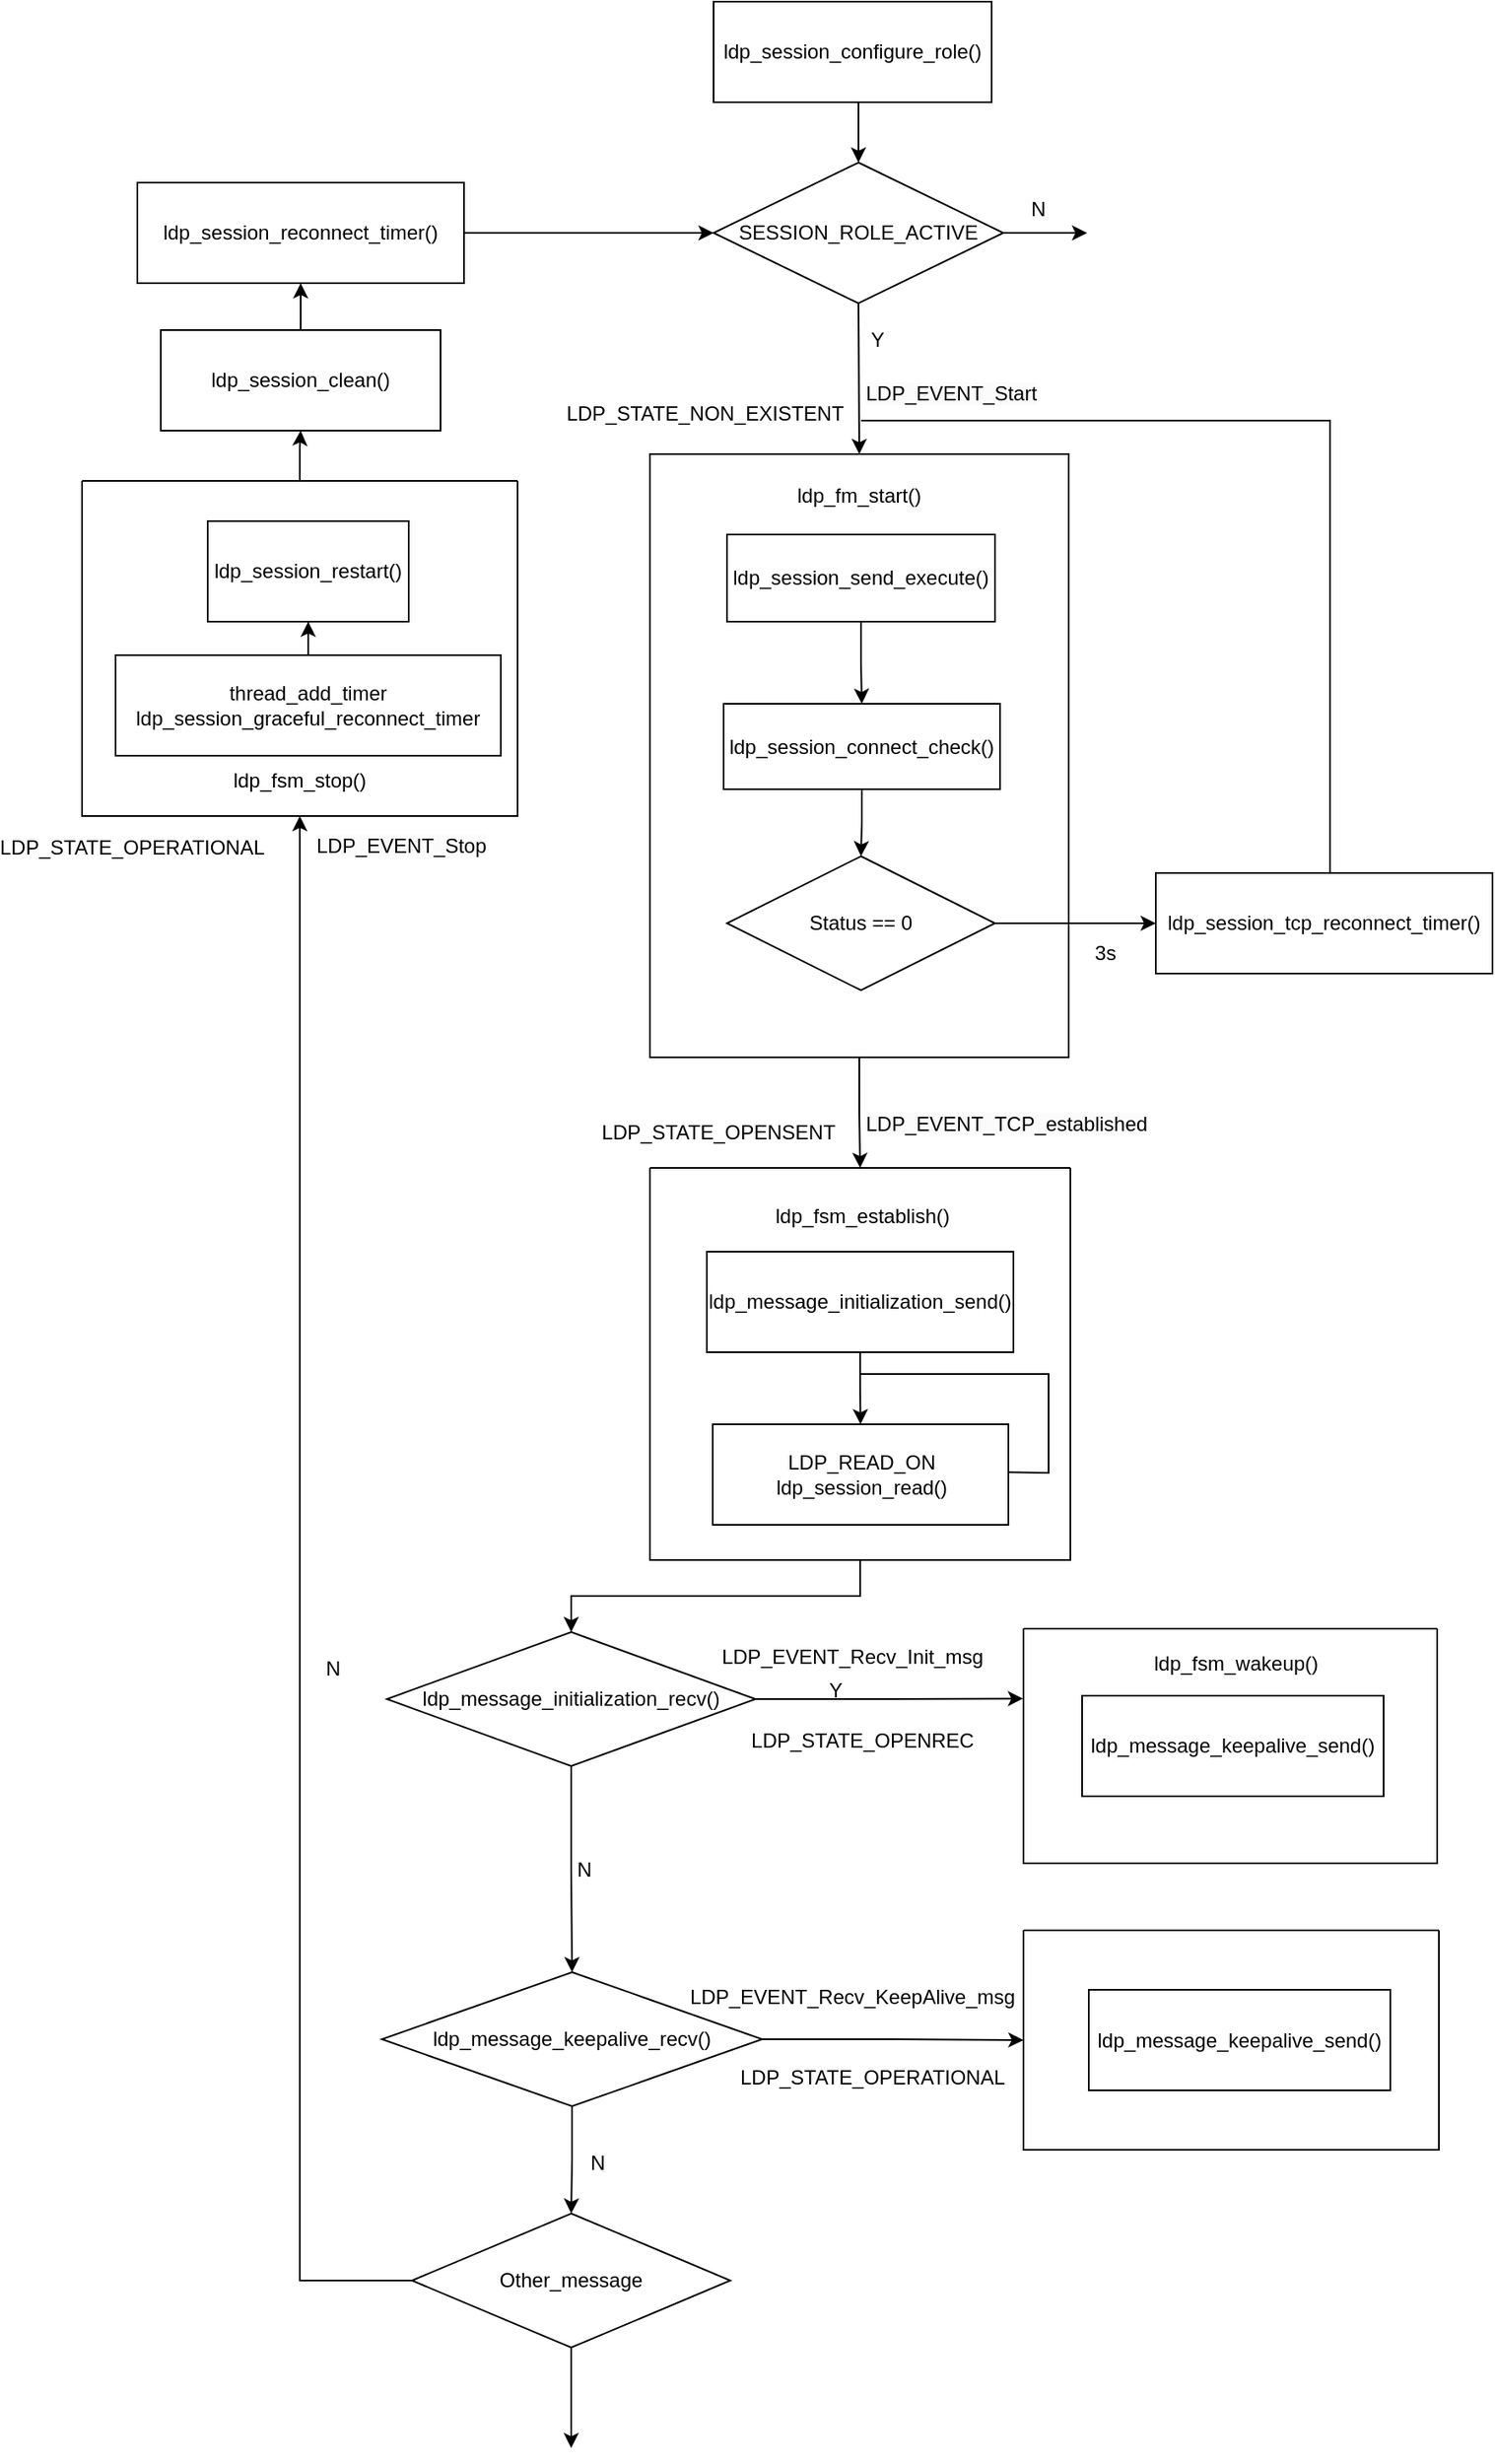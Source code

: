 <mxfile version="22.1.21" type="github">
  <diagram name="Trang-1" id="F_LR-eKWinX3yqfUgF5v">
    <mxGraphModel dx="2261" dy="790" grid="1" gridSize="10" guides="1" tooltips="1" connect="1" arrows="1" fold="1" page="1" pageScale="1" pageWidth="827" pageHeight="1169" math="0" shadow="0">
      <root>
        <mxCell id="0" />
        <mxCell id="1" parent="0" />
        <mxCell id="z58J_Z5wbcEAKjZErqBA-4" style="edgeStyle=orthogonalEdgeStyle;rounded=0;orthogonalLoop=1;jettySize=auto;html=1;exitX=0.5;exitY=1;exitDx=0;exitDy=0;entryX=0.5;entryY=0;entryDx=0;entryDy=0;" parent="1" source="z58J_Z5wbcEAKjZErqBA-2" target="z58J_Z5wbcEAKjZErqBA-3" edge="1">
          <mxGeometry relative="1" as="geometry" />
        </mxCell>
        <mxCell id="z58J_Z5wbcEAKjZErqBA-2" value="ldp_session_configure_role()" style="rounded=0;whiteSpace=wrap;html=1;" parent="1" vertex="1">
          <mxGeometry y="20" width="166" height="60" as="geometry" />
        </mxCell>
        <mxCell id="z58J_Z5wbcEAKjZErqBA-8" style="edgeStyle=orthogonalEdgeStyle;rounded=0;orthogonalLoop=1;jettySize=auto;html=1;entryX=0.5;entryY=0;entryDx=0;entryDy=0;" parent="1" target="z58J_Z5wbcEAKjZErqBA-13" edge="1">
          <mxGeometry relative="1" as="geometry">
            <mxPoint x="83" y="340" as="targetPoint" />
            <mxPoint x="86.5" y="200" as="sourcePoint" />
          </mxGeometry>
        </mxCell>
        <mxCell id="z58J_Z5wbcEAKjZErqBA-12" style="edgeStyle=orthogonalEdgeStyle;rounded=0;orthogonalLoop=1;jettySize=auto;html=1;exitX=1;exitY=0.5;exitDx=0;exitDy=0;" parent="1" source="z58J_Z5wbcEAKjZErqBA-3" edge="1">
          <mxGeometry relative="1" as="geometry">
            <mxPoint x="223" y="158" as="targetPoint" />
          </mxGeometry>
        </mxCell>
        <mxCell id="z58J_Z5wbcEAKjZErqBA-3" value="SESSION_ROLE_ACTIVE" style="rhombus;whiteSpace=wrap;html=1;" parent="1" vertex="1">
          <mxGeometry y="116" width="173" height="84" as="geometry" />
        </mxCell>
        <mxCell id="z58J_Z5wbcEAKjZErqBA-7" value="N" style="text;html=1;strokeColor=none;fillColor=none;align=center;verticalAlign=middle;whiteSpace=wrap;rounded=0;" parent="1" vertex="1">
          <mxGeometry x="164" y="129" width="60" height="30" as="geometry" />
        </mxCell>
        <mxCell id="z58J_Z5wbcEAKjZErqBA-9" value="Y" style="text;html=1;strokeColor=none;fillColor=none;align=center;verticalAlign=middle;whiteSpace=wrap;rounded=0;" parent="1" vertex="1">
          <mxGeometry x="68" y="207" width="60" height="30" as="geometry" />
        </mxCell>
        <mxCell id="z58J_Z5wbcEAKjZErqBA-47" style="edgeStyle=orthogonalEdgeStyle;rounded=0;orthogonalLoop=1;jettySize=auto;html=1;entryX=0.5;entryY=0;entryDx=0;entryDy=0;" parent="1" source="z58J_Z5wbcEAKjZErqBA-13" target="z58J_Z5wbcEAKjZErqBA-46" edge="1">
          <mxGeometry relative="1" as="geometry" />
        </mxCell>
        <mxCell id="z58J_Z5wbcEAKjZErqBA-13" value="" style="rounded=0;whiteSpace=wrap;html=1;" parent="1" vertex="1">
          <mxGeometry x="-38" y="290" width="250" height="360" as="geometry" />
        </mxCell>
        <mxCell id="z58J_Z5wbcEAKjZErqBA-16" value="&lt;span style=&quot;color: rgb(0, 0, 0); font-family: Helvetica; font-size: 12px; font-style: normal; font-variant-ligatures: normal; font-variant-caps: normal; font-weight: 400; letter-spacing: normal; orphans: 2; text-align: center; text-indent: 0px; text-transform: none; widows: 2; word-spacing: 0px; -webkit-text-stroke-width: 0px; background-color: rgb(251, 251, 251); text-decoration-thickness: initial; text-decoration-style: initial; text-decoration-color: initial; float: none; display: inline !important;&quot;&gt;LDP_EVENT_Start&lt;/span&gt;" style="text;whiteSpace=wrap;html=1;" parent="1" vertex="1">
          <mxGeometry x="89" y="240" width="140" height="40" as="geometry" />
        </mxCell>
        <mxCell id="z58J_Z5wbcEAKjZErqBA-21" value="" style="edgeStyle=orthogonalEdgeStyle;rounded=0;orthogonalLoop=1;jettySize=auto;html=1;" parent="1" source="z58J_Z5wbcEAKjZErqBA-19" target="z58J_Z5wbcEAKjZErqBA-20" edge="1">
          <mxGeometry relative="1" as="geometry" />
        </mxCell>
        <mxCell id="z58J_Z5wbcEAKjZErqBA-19" value="ldp_session_send_execute()" style="rounded=0;whiteSpace=wrap;html=1;" parent="1" vertex="1">
          <mxGeometry x="8" y="338" width="160" height="52" as="geometry" />
        </mxCell>
        <mxCell id="z58J_Z5wbcEAKjZErqBA-30" style="edgeStyle=orthogonalEdgeStyle;rounded=0;orthogonalLoop=1;jettySize=auto;html=1;" parent="1" source="z58J_Z5wbcEAKjZErqBA-20" target="z58J_Z5wbcEAKjZErqBA-29" edge="1">
          <mxGeometry relative="1" as="geometry" />
        </mxCell>
        <mxCell id="z58J_Z5wbcEAKjZErqBA-20" value="ldp_session_connect_check()" style="whiteSpace=wrap;html=1;rounded=0;" parent="1" vertex="1">
          <mxGeometry x="6" y="439" width="165" height="51" as="geometry" />
        </mxCell>
        <mxCell id="z58J_Z5wbcEAKjZErqBA-25" value="ldp_fm_start()" style="text;html=1;strokeColor=none;fillColor=none;align=center;verticalAlign=middle;whiteSpace=wrap;rounded=0;" parent="1" vertex="1">
          <mxGeometry x="57" y="300" width="60" height="30" as="geometry" />
        </mxCell>
        <mxCell id="z58J_Z5wbcEAKjZErqBA-37" style="edgeStyle=orthogonalEdgeStyle;rounded=0;orthogonalLoop=1;jettySize=auto;html=1;entryX=0;entryY=0.5;entryDx=0;entryDy=0;" parent="1" source="z58J_Z5wbcEAKjZErqBA-29" target="z58J_Z5wbcEAKjZErqBA-36" edge="1">
          <mxGeometry relative="1" as="geometry" />
        </mxCell>
        <mxCell id="z58J_Z5wbcEAKjZErqBA-29" value="Status == 0" style="rhombus;whiteSpace=wrap;html=1;" parent="1" vertex="1">
          <mxGeometry x="8" y="530" width="160" height="80" as="geometry" />
        </mxCell>
        <mxCell id="z58J_Z5wbcEAKjZErqBA-32" value="Y" style="text;html=1;strokeColor=none;fillColor=none;align=center;verticalAlign=middle;whiteSpace=wrap;rounded=0;" parent="1" vertex="1">
          <mxGeometry x="43" y="1013" width="60" height="30" as="geometry" />
        </mxCell>
        <mxCell id="z58J_Z5wbcEAKjZErqBA-33" value="&lt;span style=&quot;color: rgb(0, 0, 0); font-family: Helvetica; font-size: 12px; font-style: normal; font-variant-ligatures: normal; font-variant-caps: normal; font-weight: 400; letter-spacing: normal; orphans: 2; text-align: center; text-indent: 0px; text-transform: none; widows: 2; word-spacing: 0px; -webkit-text-stroke-width: 0px; background-color: rgb(251, 251, 251); text-decoration-thickness: initial; text-decoration-style: initial; text-decoration-color: initial; float: none; display: inline !important;&quot;&gt;LDP_EVENT_TCP_established&lt;/span&gt;" style="text;whiteSpace=wrap;html=1;" parent="1" vertex="1">
          <mxGeometry x="89" y="676" width="140" height="40" as="geometry" />
        </mxCell>
        <mxCell id="z58J_Z5wbcEAKjZErqBA-35" value="N" style="text;html=1;strokeColor=none;fillColor=none;align=center;verticalAlign=middle;whiteSpace=wrap;rounded=0;" parent="1" vertex="1">
          <mxGeometry x="-257" y="1000" width="60" height="30" as="geometry" />
        </mxCell>
        <mxCell id="z58J_Z5wbcEAKjZErqBA-36" value="ldp_session_tcp_reconnect_timer()" style="rounded=0;whiteSpace=wrap;html=1;" parent="1" vertex="1">
          <mxGeometry x="264" y="540" width="201" height="60" as="geometry" />
        </mxCell>
        <mxCell id="z58J_Z5wbcEAKjZErqBA-38" value="3s" style="text;html=1;strokeColor=none;fillColor=none;align=center;verticalAlign=middle;whiteSpace=wrap;rounded=0;" parent="1" vertex="1">
          <mxGeometry x="204" y="573" width="60" height="30" as="geometry" />
        </mxCell>
        <mxCell id="z58J_Z5wbcEAKjZErqBA-40" value="" style="endArrow=none;html=1;rounded=0;" parent="1" edge="1">
          <mxGeometry width="50" height="50" relative="1" as="geometry">
            <mxPoint x="368" y="540" as="sourcePoint" />
            <mxPoint x="88" y="270" as="targetPoint" />
            <Array as="points">
              <mxPoint x="368" y="270" />
            </Array>
          </mxGeometry>
        </mxCell>
        <mxCell id="z58J_Z5wbcEAKjZErqBA-41" value="LDP_STATE_NON_EXISTENT" style="text;html=1;strokeColor=none;fillColor=none;align=center;verticalAlign=middle;whiteSpace=wrap;rounded=0;" parent="1" vertex="1">
          <mxGeometry x="-35" y="251" width="60" height="30" as="geometry" />
        </mxCell>
        <mxCell id="z58J_Z5wbcEAKjZErqBA-43" style="edgeStyle=orthogonalEdgeStyle;rounded=0;orthogonalLoop=1;jettySize=auto;html=1;" parent="1" source="z58J_Z5wbcEAKjZErqBA-42" target="z58J_Z5wbcEAKjZErqBA-44" edge="1">
          <mxGeometry relative="1" as="geometry">
            <mxPoint x="88.5" y="860" as="targetPoint" />
          </mxGeometry>
        </mxCell>
        <mxCell id="z58J_Z5wbcEAKjZErqBA-42" value="ldp_message_initialization_send()" style="rounded=0;whiteSpace=wrap;html=1;" parent="1" vertex="1">
          <mxGeometry x="-4" y="766" width="183" height="60" as="geometry" />
        </mxCell>
        <mxCell id="z58J_Z5wbcEAKjZErqBA-44" value="LDP_READ_ON&lt;br&gt;ldp_session_read()" style="rounded=0;whiteSpace=wrap;html=1;" parent="1" vertex="1">
          <mxGeometry x="-0.5" y="869" width="176.5" height="60" as="geometry" />
        </mxCell>
        <mxCell id="z58J_Z5wbcEAKjZErqBA-55" style="edgeStyle=orthogonalEdgeStyle;rounded=0;orthogonalLoop=1;jettySize=auto;html=1;entryX=0.5;entryY=0;entryDx=0;entryDy=0;" parent="1" source="z58J_Z5wbcEAKjZErqBA-46" target="z58J_Z5wbcEAKjZErqBA-54" edge="1">
          <mxGeometry relative="1" as="geometry" />
        </mxCell>
        <mxCell id="z58J_Z5wbcEAKjZErqBA-46" value="" style="swimlane;startSize=0;" parent="1" vertex="1">
          <mxGeometry x="-38" y="716" width="251" height="234" as="geometry" />
        </mxCell>
        <mxCell id="z58J_Z5wbcEAKjZErqBA-48" value="ldp_fsm_establish()" style="text;html=1;strokeColor=none;fillColor=none;align=center;verticalAlign=middle;whiteSpace=wrap;rounded=0;" parent="z58J_Z5wbcEAKjZErqBA-46" vertex="1">
          <mxGeometry x="97" y="14" width="60" height="30" as="geometry" />
        </mxCell>
        <mxCell id="z58J_Z5wbcEAKjZErqBA-53" value="" style="endArrow=none;html=1;rounded=0;exitX=0.998;exitY=0.478;exitDx=0;exitDy=0;exitPerimeter=0;" parent="z58J_Z5wbcEAKjZErqBA-46" source="z58J_Z5wbcEAKjZErqBA-44" edge="1">
          <mxGeometry width="50" height="50" relative="1" as="geometry">
            <mxPoint x="221" y="182" as="sourcePoint" />
            <mxPoint x="126" y="123" as="targetPoint" />
            <Array as="points">
              <mxPoint x="238" y="182" />
              <mxPoint x="238" y="123" />
            </Array>
          </mxGeometry>
        </mxCell>
        <mxCell id="z58J_Z5wbcEAKjZErqBA-51" value="LDP_STATE_OPENSENT" style="text;html=1;strokeColor=none;fillColor=none;align=center;verticalAlign=middle;whiteSpace=wrap;rounded=0;" parent="1" vertex="1">
          <mxGeometry x="-27" y="680" width="60" height="30" as="geometry" />
        </mxCell>
        <mxCell id="z58J_Z5wbcEAKjZErqBA-57" style="edgeStyle=orthogonalEdgeStyle;rounded=0;orthogonalLoop=1;jettySize=auto;html=1;exitX=0;exitY=0.5;exitDx=0;exitDy=0;" parent="1" source="z58J_Z5wbcEAKjZErqBA-86" target="z58J_Z5wbcEAKjZErqBA-90" edge="1">
          <mxGeometry relative="1" as="geometry">
            <mxPoint x="-187" y="1380" as="sourcePoint" />
            <mxPoint x="-207" y="410" as="targetPoint" />
            <Array as="points">
              <mxPoint x="-247" y="1380" />
            </Array>
          </mxGeometry>
        </mxCell>
        <mxCell id="z58J_Z5wbcEAKjZErqBA-77" style="edgeStyle=orthogonalEdgeStyle;rounded=0;orthogonalLoop=1;jettySize=auto;html=1;entryX=0.5;entryY=0;entryDx=0;entryDy=0;" parent="1" source="z58J_Z5wbcEAKjZErqBA-54" target="z58J_Z5wbcEAKjZErqBA-68" edge="1">
          <mxGeometry relative="1" as="geometry" />
        </mxCell>
        <mxCell id="z58J_Z5wbcEAKjZErqBA-54" value="ldp_message_initialization_recv()" style="rhombus;whiteSpace=wrap;html=1;" parent="1" vertex="1">
          <mxGeometry x="-195" y="993" width="220" height="80" as="geometry" />
        </mxCell>
        <mxCell id="z58J_Z5wbcEAKjZErqBA-59" value="LDP_EVENT_Recv_Init_msg" style="text;html=1;strokeColor=none;fillColor=none;align=center;verticalAlign=middle;whiteSpace=wrap;rounded=0;" parent="1" vertex="1">
          <mxGeometry x="53" y="993" width="60" height="30" as="geometry" />
        </mxCell>
        <mxCell id="z58J_Z5wbcEAKjZErqBA-61" value="" style="swimlane;startSize=0;" parent="1" vertex="1">
          <mxGeometry x="185" y="991" width="247" height="140" as="geometry" />
        </mxCell>
        <mxCell id="z58J_Z5wbcEAKjZErqBA-64" value="ldp_message_keepalive_send()" style="rounded=0;whiteSpace=wrap;html=1;" parent="z58J_Z5wbcEAKjZErqBA-61" vertex="1">
          <mxGeometry x="35" y="40" width="180" height="60" as="geometry" />
        </mxCell>
        <mxCell id="z58J_Z5wbcEAKjZErqBA-63" value="ldp_fsm_wakeup()" style="text;html=1;strokeColor=none;fillColor=none;align=center;verticalAlign=middle;whiteSpace=wrap;rounded=0;" parent="1" vertex="1">
          <mxGeometry x="282" y="997" width="60" height="30" as="geometry" />
        </mxCell>
        <mxCell id="z58J_Z5wbcEAKjZErqBA-65" value="LDP_STATE_OPENREC" style="text;html=1;strokeColor=none;fillColor=none;align=center;verticalAlign=middle;whiteSpace=wrap;rounded=0;" parent="1" vertex="1">
          <mxGeometry x="58.5" y="1043" width="60" height="30" as="geometry" />
        </mxCell>
        <mxCell id="z58J_Z5wbcEAKjZErqBA-80" style="edgeStyle=orthogonalEdgeStyle;rounded=0;orthogonalLoop=1;jettySize=auto;html=1;exitX=1;exitY=0.5;exitDx=0;exitDy=0;entryX=0;entryY=0.5;entryDx=0;entryDy=0;" parent="1" source="z58J_Z5wbcEAKjZErqBA-68" target="z58J_Z5wbcEAKjZErqBA-79" edge="1">
          <mxGeometry relative="1" as="geometry" />
        </mxCell>
        <mxCell id="z58J_Z5wbcEAKjZErqBA-87" style="edgeStyle=orthogonalEdgeStyle;rounded=0;orthogonalLoop=1;jettySize=auto;html=1;entryX=0.5;entryY=0;entryDx=0;entryDy=0;" parent="1" source="z58J_Z5wbcEAKjZErqBA-68" target="z58J_Z5wbcEAKjZErqBA-86" edge="1">
          <mxGeometry relative="1" as="geometry" />
        </mxCell>
        <mxCell id="z58J_Z5wbcEAKjZErqBA-68" value="ldp_message_keepalive_recv()" style="rhombus;whiteSpace=wrap;html=1;" parent="1" vertex="1">
          <mxGeometry x="-198" y="1196" width="227" height="80" as="geometry" />
        </mxCell>
        <mxCell id="z58J_Z5wbcEAKjZErqBA-76" style="edgeStyle=orthogonalEdgeStyle;rounded=0;orthogonalLoop=1;jettySize=auto;html=1;entryX=-0.001;entryY=0.298;entryDx=0;entryDy=0;entryPerimeter=0;" parent="1" source="z58J_Z5wbcEAKjZErqBA-54" target="z58J_Z5wbcEAKjZErqBA-61" edge="1">
          <mxGeometry relative="1" as="geometry" />
        </mxCell>
        <mxCell id="z58J_Z5wbcEAKjZErqBA-78" value="N" style="text;html=1;strokeColor=none;fillColor=none;align=center;verticalAlign=middle;whiteSpace=wrap;rounded=0;" parent="1" vertex="1">
          <mxGeometry x="-107" y="1120" width="60" height="30" as="geometry" />
        </mxCell>
        <mxCell id="z58J_Z5wbcEAKjZErqBA-79" value="" style="swimlane;startSize=0;" parent="1" vertex="1">
          <mxGeometry x="185" y="1171" width="248" height="131" as="geometry" />
        </mxCell>
        <mxCell id="z58J_Z5wbcEAKjZErqBA-85" value="ldp_message_keepalive_send()" style="rounded=0;whiteSpace=wrap;html=1;" parent="z58J_Z5wbcEAKjZErqBA-79" vertex="1">
          <mxGeometry x="39" y="35.5" width="180" height="60" as="geometry" />
        </mxCell>
        <mxCell id="z58J_Z5wbcEAKjZErqBA-82" value="LDP_EVENT_Recv_KeepAlive_msg" style="text;html=1;strokeColor=none;fillColor=none;align=center;verticalAlign=middle;whiteSpace=wrap;rounded=0;" parent="1" vertex="1">
          <mxGeometry x="52.5" y="1196" width="60" height="30" as="geometry" />
        </mxCell>
        <mxCell id="z58J_Z5wbcEAKjZErqBA-84" value="LDP_STATE_OPERATIONAL" style="text;html=1;strokeColor=none;fillColor=none;align=center;verticalAlign=middle;whiteSpace=wrap;rounded=0;" parent="1" vertex="1">
          <mxGeometry x="65" y="1244" width="60" height="30" as="geometry" />
        </mxCell>
        <mxCell id="z58J_Z5wbcEAKjZErqBA-89" style="edgeStyle=orthogonalEdgeStyle;rounded=0;orthogonalLoop=1;jettySize=auto;html=1;" parent="1" source="z58J_Z5wbcEAKjZErqBA-86" edge="1">
          <mxGeometry relative="1" as="geometry">
            <mxPoint x="-85" y="1480" as="targetPoint" />
          </mxGeometry>
        </mxCell>
        <mxCell id="z58J_Z5wbcEAKjZErqBA-86" value="Other_message" style="rhombus;whiteSpace=wrap;html=1;" parent="1" vertex="1">
          <mxGeometry x="-180" y="1340" width="190" height="80" as="geometry" />
        </mxCell>
        <mxCell id="z58J_Z5wbcEAKjZErqBA-88" value="N" style="text;html=1;strokeColor=none;fillColor=none;align=center;verticalAlign=middle;whiteSpace=wrap;rounded=0;" parent="1" vertex="1">
          <mxGeometry x="-99" y="1295" width="60" height="30" as="geometry" />
        </mxCell>
        <mxCell id="z58J_Z5wbcEAKjZErqBA-101" style="edgeStyle=orthogonalEdgeStyle;rounded=0;orthogonalLoop=1;jettySize=auto;html=1;entryX=0.5;entryY=1;entryDx=0;entryDy=0;" parent="1" source="z58J_Z5wbcEAKjZErqBA-90" target="z58J_Z5wbcEAKjZErqBA-100" edge="1">
          <mxGeometry relative="1" as="geometry" />
        </mxCell>
        <mxCell id="z58J_Z5wbcEAKjZErqBA-90" value="" style="swimlane;startSize=0;" parent="1" vertex="1">
          <mxGeometry x="-377" y="306" width="260" height="200" as="geometry" />
        </mxCell>
        <mxCell id="z58J_Z5wbcEAKjZErqBA-91" value="ldp_fsm_stop()" style="text;html=1;strokeColor=none;fillColor=none;align=center;verticalAlign=middle;whiteSpace=wrap;rounded=0;" parent="z58J_Z5wbcEAKjZErqBA-90" vertex="1">
          <mxGeometry x="100" y="164" width="60" height="30" as="geometry" />
        </mxCell>
        <mxCell id="z58J_Z5wbcEAKjZErqBA-95" style="edgeStyle=orthogonalEdgeStyle;rounded=0;orthogonalLoop=1;jettySize=auto;html=1;entryX=0.5;entryY=1;entryDx=0;entryDy=0;" parent="z58J_Z5wbcEAKjZErqBA-90" source="z58J_Z5wbcEAKjZErqBA-93" target="z58J_Z5wbcEAKjZErqBA-94" edge="1">
          <mxGeometry relative="1" as="geometry" />
        </mxCell>
        <mxCell id="z58J_Z5wbcEAKjZErqBA-93" value="thread_add_timer&lt;br&gt;ldp_session_graceful_reconnect_timer" style="rounded=0;whiteSpace=wrap;html=1;" parent="z58J_Z5wbcEAKjZErqBA-90" vertex="1">
          <mxGeometry x="20" y="104" width="230" height="60" as="geometry" />
        </mxCell>
        <mxCell id="z58J_Z5wbcEAKjZErqBA-94" value="ldp_session_restart()" style="rounded=0;whiteSpace=wrap;html=1;" parent="z58J_Z5wbcEAKjZErqBA-90" vertex="1">
          <mxGeometry x="75" y="24" width="120" height="60" as="geometry" />
        </mxCell>
        <mxCell id="z58J_Z5wbcEAKjZErqBA-98" value="LDP_STATE_OPERATIONAL" style="text;html=1;strokeColor=none;fillColor=none;align=center;verticalAlign=middle;whiteSpace=wrap;rounded=0;" parent="1" vertex="1">
          <mxGeometry x="-377" y="510" width="60" height="30" as="geometry" />
        </mxCell>
        <mxCell id="z58J_Z5wbcEAKjZErqBA-99" value="&lt;span style=&quot;color: rgb(0, 0, 0); font-family: Helvetica; font-size: 12px; font-style: normal; font-variant-ligatures: normal; font-variant-caps: normal; font-weight: 400; letter-spacing: normal; orphans: 2; text-align: center; text-indent: 0px; text-transform: none; widows: 2; word-spacing: 0px; -webkit-text-stroke-width: 0px; background-color: rgb(251, 251, 251); text-decoration-thickness: initial; text-decoration-style: initial; text-decoration-color: initial; float: none; display: inline !important;&quot;&gt;LDP_EVENT_Stop&lt;/span&gt;" style="text;whiteSpace=wrap;html=1;" parent="1" vertex="1">
          <mxGeometry x="-239" y="510" width="140" height="40" as="geometry" />
        </mxCell>
        <mxCell id="z58J_Z5wbcEAKjZErqBA-103" value="" style="edgeStyle=orthogonalEdgeStyle;rounded=0;orthogonalLoop=1;jettySize=auto;html=1;" parent="1" source="z58J_Z5wbcEAKjZErqBA-100" target="z58J_Z5wbcEAKjZErqBA-102" edge="1">
          <mxGeometry relative="1" as="geometry" />
        </mxCell>
        <mxCell id="z58J_Z5wbcEAKjZErqBA-100" value="ldp_session_clean()" style="rounded=0;whiteSpace=wrap;html=1;" parent="1" vertex="1">
          <mxGeometry x="-330" y="216" width="167" height="60" as="geometry" />
        </mxCell>
        <mxCell id="z58J_Z5wbcEAKjZErqBA-104" style="edgeStyle=orthogonalEdgeStyle;rounded=0;orthogonalLoop=1;jettySize=auto;html=1;entryX=0;entryY=0.5;entryDx=0;entryDy=0;" parent="1" source="z58J_Z5wbcEAKjZErqBA-102" target="z58J_Z5wbcEAKjZErqBA-3" edge="1">
          <mxGeometry relative="1" as="geometry" />
        </mxCell>
        <mxCell id="z58J_Z5wbcEAKjZErqBA-102" value="ldp_session_reconnect_timer()" style="whiteSpace=wrap;html=1;rounded=0;" parent="1" vertex="1">
          <mxGeometry x="-344" y="128" width="195" height="60" as="geometry" />
        </mxCell>
      </root>
    </mxGraphModel>
  </diagram>
</mxfile>
